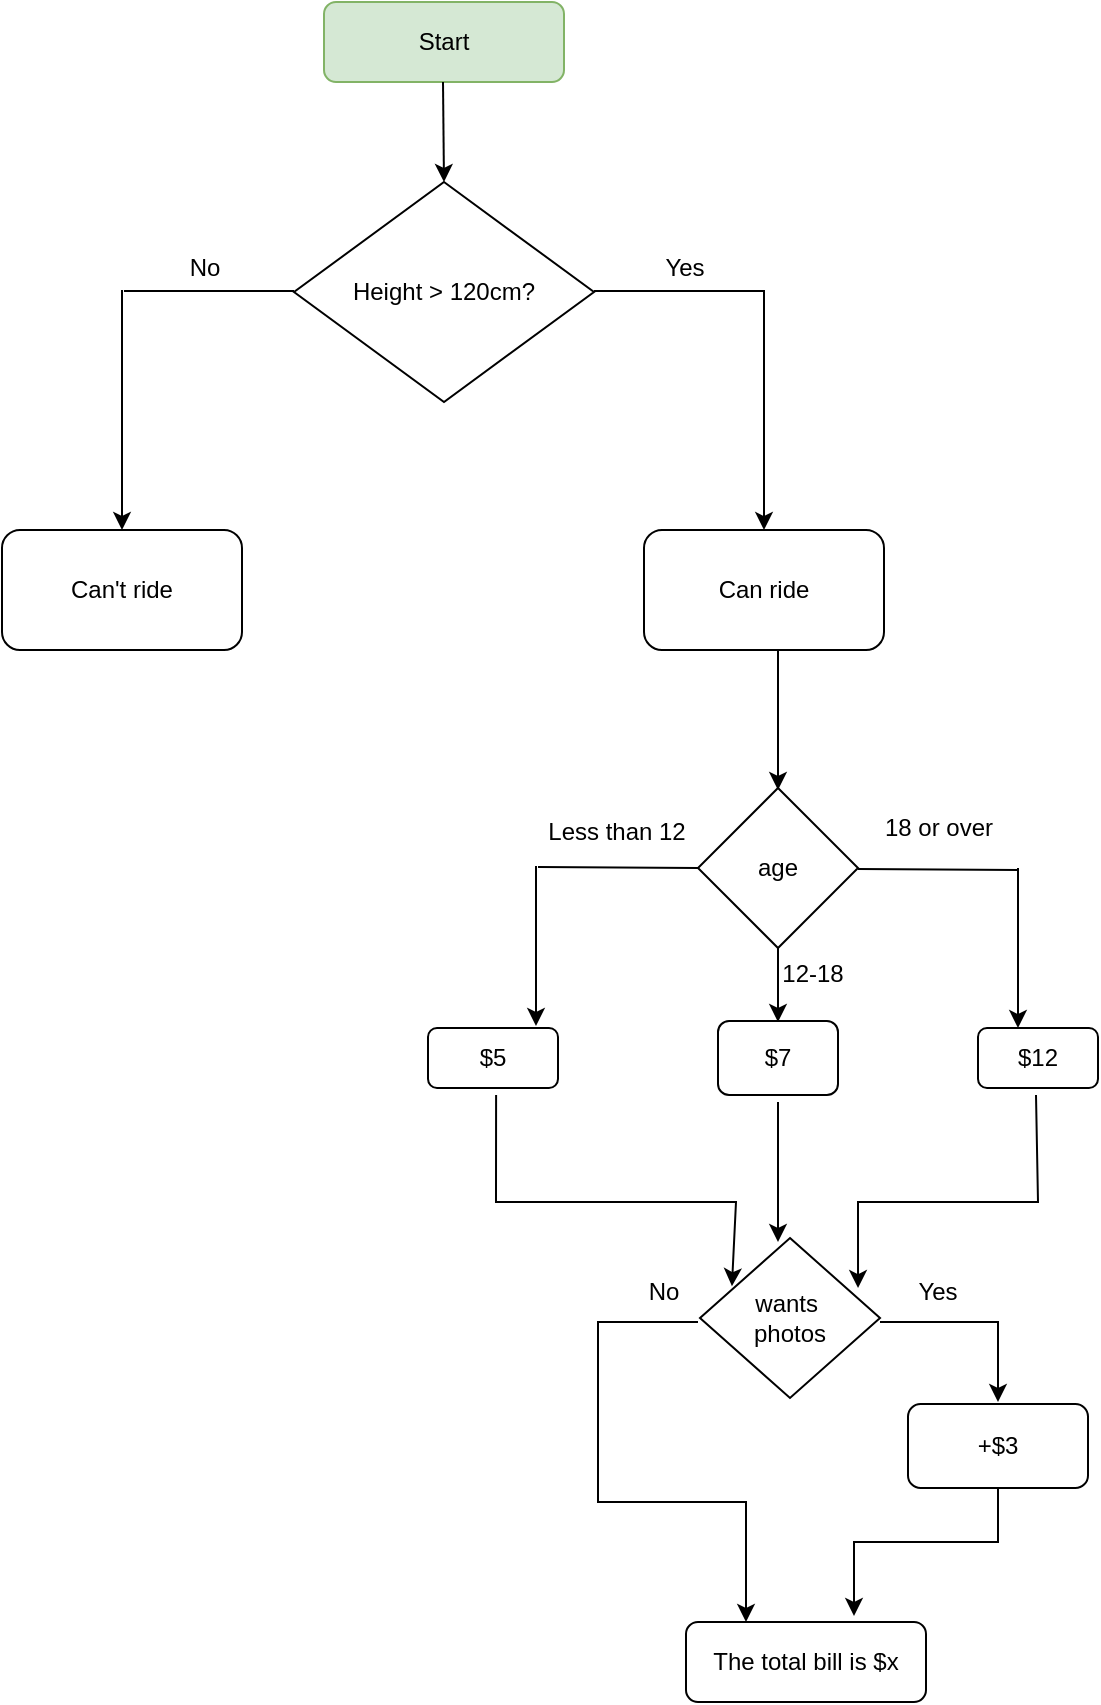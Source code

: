 <mxfile version="22.0.6" type="github">
  <diagram id="C5RBs43oDa-KdzZeNtuy" name="Page-1">
    <mxGraphModel dx="1434" dy="786" grid="1" gridSize="10" guides="1" tooltips="1" connect="1" arrows="1" fold="1" page="1" pageScale="1" pageWidth="827" pageHeight="1169" math="0" shadow="0">
      <root>
        <mxCell id="WIyWlLk6GJQsqaUBKTNV-0" />
        <mxCell id="WIyWlLk6GJQsqaUBKTNV-1" parent="WIyWlLk6GJQsqaUBKTNV-0" />
        <mxCell id="lYftoGgIX5oQ5-9ptulI-0" value="Start" style="rounded=1;whiteSpace=wrap;html=1;fillColor=#d5e8d4;strokeColor=#82b366;" parent="WIyWlLk6GJQsqaUBKTNV-1" vertex="1">
          <mxGeometry x="203" y="80" width="120" height="40" as="geometry" />
        </mxCell>
        <mxCell id="lYftoGgIX5oQ5-9ptulI-1" value="" style="endArrow=classic;html=1;rounded=0;" parent="WIyWlLk6GJQsqaUBKTNV-1" edge="1">
          <mxGeometry width="50" height="50" relative="1" as="geometry">
            <mxPoint x="262.5" y="120" as="sourcePoint" />
            <mxPoint x="263" y="170" as="targetPoint" />
          </mxGeometry>
        </mxCell>
        <mxCell id="lYftoGgIX5oQ5-9ptulI-2" value="Height &amp;gt; 120cm?" style="rhombus;whiteSpace=wrap;html=1;" parent="WIyWlLk6GJQsqaUBKTNV-1" vertex="1">
          <mxGeometry x="188" y="170" width="150" height="110" as="geometry" />
        </mxCell>
        <mxCell id="lYftoGgIX5oQ5-9ptulI-18" value="" style="endArrow=none;html=1;rounded=0;" parent="WIyWlLk6GJQsqaUBKTNV-1" edge="1">
          <mxGeometry width="50" height="50" relative="1" as="geometry">
            <mxPoint x="338" y="224.5" as="sourcePoint" />
            <mxPoint x="423" y="224.5" as="targetPoint" />
          </mxGeometry>
        </mxCell>
        <mxCell id="lYftoGgIX5oQ5-9ptulI-19" value="" style="endArrow=classic;html=1;rounded=0;" parent="WIyWlLk6GJQsqaUBKTNV-1" edge="1">
          <mxGeometry width="50" height="50" relative="1" as="geometry">
            <mxPoint x="423" y="224" as="sourcePoint" />
            <mxPoint x="423" y="344" as="targetPoint" />
          </mxGeometry>
        </mxCell>
        <mxCell id="lYftoGgIX5oQ5-9ptulI-20" value="Yes" style="text;html=1;align=center;verticalAlign=middle;resizable=0;points=[];autosize=1;strokeColor=none;fillColor=none;" parent="WIyWlLk6GJQsqaUBKTNV-1" vertex="1">
          <mxGeometry x="363" y="198" width="40" height="30" as="geometry" />
        </mxCell>
        <mxCell id="lYftoGgIX5oQ5-9ptulI-21" value="Can ride" style="rounded=1;whiteSpace=wrap;html=1;" parent="WIyWlLk6GJQsqaUBKTNV-1" vertex="1">
          <mxGeometry x="363" y="344" width="120" height="60" as="geometry" />
        </mxCell>
        <mxCell id="lYftoGgIX5oQ5-9ptulI-22" value="" style="endArrow=none;html=1;rounded=0;" parent="WIyWlLk6GJQsqaUBKTNV-1" edge="1">
          <mxGeometry width="50" height="50" relative="1" as="geometry">
            <mxPoint x="103" y="224.5" as="sourcePoint" />
            <mxPoint x="188" y="224.5" as="targetPoint" />
          </mxGeometry>
        </mxCell>
        <mxCell id="lYftoGgIX5oQ5-9ptulI-23" value="" style="endArrow=classic;html=1;rounded=0;" parent="WIyWlLk6GJQsqaUBKTNV-1" edge="1">
          <mxGeometry width="50" height="50" relative="1" as="geometry">
            <mxPoint x="102" y="224" as="sourcePoint" />
            <mxPoint x="102" y="344" as="targetPoint" />
          </mxGeometry>
        </mxCell>
        <mxCell id="lYftoGgIX5oQ5-9ptulI-24" value="Can&#39;t ride" style="rounded=1;whiteSpace=wrap;html=1;" parent="WIyWlLk6GJQsqaUBKTNV-1" vertex="1">
          <mxGeometry x="42" y="344" width="120" height="60" as="geometry" />
        </mxCell>
        <mxCell id="lYftoGgIX5oQ5-9ptulI-25" value="No" style="text;html=1;align=center;verticalAlign=middle;resizable=0;points=[];autosize=1;strokeColor=none;fillColor=none;" parent="WIyWlLk6GJQsqaUBKTNV-1" vertex="1">
          <mxGeometry x="123" y="198" width="40" height="30" as="geometry" />
        </mxCell>
        <mxCell id="lYftoGgIX5oQ5-9ptulI-26" value="" style="endArrow=classic;html=1;rounded=0;" parent="WIyWlLk6GJQsqaUBKTNV-1" edge="1">
          <mxGeometry width="50" height="50" relative="1" as="geometry">
            <mxPoint x="430" y="404" as="sourcePoint" />
            <mxPoint x="430" y="474" as="targetPoint" />
          </mxGeometry>
        </mxCell>
        <mxCell id="lYftoGgIX5oQ5-9ptulI-27" value="age" style="rhombus;whiteSpace=wrap;html=1;" parent="WIyWlLk6GJQsqaUBKTNV-1" vertex="1">
          <mxGeometry x="390" y="473" width="80" height="80" as="geometry" />
        </mxCell>
        <mxCell id="lYftoGgIX5oQ5-9ptulI-28" value="" style="endArrow=none;html=1;rounded=0;" parent="WIyWlLk6GJQsqaUBKTNV-1" edge="1">
          <mxGeometry width="50" height="50" relative="1" as="geometry">
            <mxPoint x="470" y="513.5" as="sourcePoint" />
            <mxPoint x="550" y="514" as="targetPoint" />
          </mxGeometry>
        </mxCell>
        <mxCell id="lYftoGgIX5oQ5-9ptulI-29" value="" style="endArrow=classic;html=1;rounded=0;" parent="WIyWlLk6GJQsqaUBKTNV-1" edge="1">
          <mxGeometry width="50" height="50" relative="1" as="geometry">
            <mxPoint x="550" y="513" as="sourcePoint" />
            <mxPoint x="550" y="593" as="targetPoint" />
          </mxGeometry>
        </mxCell>
        <mxCell id="lYftoGgIX5oQ5-9ptulI-30" value="18 or over" style="text;html=1;align=center;verticalAlign=middle;resizable=0;points=[];autosize=1;strokeColor=none;fillColor=none;" parent="WIyWlLk6GJQsqaUBKTNV-1" vertex="1">
          <mxGeometry x="470" y="478" width="80" height="30" as="geometry" />
        </mxCell>
        <mxCell id="lYftoGgIX5oQ5-9ptulI-31" value="$12" style="rounded=1;whiteSpace=wrap;html=1;" parent="WIyWlLk6GJQsqaUBKTNV-1" vertex="1">
          <mxGeometry x="530" y="593" width="60" height="30" as="geometry" />
        </mxCell>
        <mxCell id="lYftoGgIX5oQ5-9ptulI-32" value="" style="endArrow=none;html=1;rounded=0;" parent="WIyWlLk6GJQsqaUBKTNV-1" edge="1">
          <mxGeometry width="50" height="50" relative="1" as="geometry">
            <mxPoint x="310" y="512.5" as="sourcePoint" />
            <mxPoint x="390" y="513" as="targetPoint" />
          </mxGeometry>
        </mxCell>
        <mxCell id="lYftoGgIX5oQ5-9ptulI-33" value="Less than 12" style="text;html=1;align=center;verticalAlign=middle;resizable=0;points=[];autosize=1;strokeColor=none;fillColor=none;" parent="WIyWlLk6GJQsqaUBKTNV-1" vertex="1">
          <mxGeometry x="304" y="480" width="90" height="30" as="geometry" />
        </mxCell>
        <mxCell id="lYftoGgIX5oQ5-9ptulI-34" value="" style="endArrow=classic;html=1;rounded=0;" parent="WIyWlLk6GJQsqaUBKTNV-1" edge="1">
          <mxGeometry width="50" height="50" relative="1" as="geometry">
            <mxPoint x="309" y="512" as="sourcePoint" />
            <mxPoint x="309" y="592" as="targetPoint" />
          </mxGeometry>
        </mxCell>
        <mxCell id="lYftoGgIX5oQ5-9ptulI-35" value="$5" style="rounded=1;whiteSpace=wrap;html=1;" parent="WIyWlLk6GJQsqaUBKTNV-1" vertex="1">
          <mxGeometry x="255" y="593" width="65" height="30" as="geometry" />
        </mxCell>
        <mxCell id="lYftoGgIX5oQ5-9ptulI-36" value="" style="endArrow=classic;html=1;rounded=0;" parent="WIyWlLk6GJQsqaUBKTNV-1" edge="1">
          <mxGeometry width="50" height="50" relative="1" as="geometry">
            <mxPoint x="430" y="553" as="sourcePoint" />
            <mxPoint x="430" y="590" as="targetPoint" />
          </mxGeometry>
        </mxCell>
        <mxCell id="lYftoGgIX5oQ5-9ptulI-37" value="12-18" style="text;html=1;align=center;verticalAlign=middle;resizable=0;points=[];autosize=1;strokeColor=none;fillColor=none;" parent="WIyWlLk6GJQsqaUBKTNV-1" vertex="1">
          <mxGeometry x="422" y="551" width="50" height="30" as="geometry" />
        </mxCell>
        <mxCell id="lYftoGgIX5oQ5-9ptulI-38" value="$7" style="rounded=1;whiteSpace=wrap;html=1;" parent="WIyWlLk6GJQsqaUBKTNV-1" vertex="1">
          <mxGeometry x="400" y="589.5" width="60" height="37" as="geometry" />
        </mxCell>
        <mxCell id="3XBPwDAYjoDph5fOzjt7-0" value="wants&amp;nbsp;&lt;br&gt;photos" style="rhombus;whiteSpace=wrap;html=1;" vertex="1" parent="WIyWlLk6GJQsqaUBKTNV-1">
          <mxGeometry x="391" y="698" width="90" height="80" as="geometry" />
        </mxCell>
        <mxCell id="3XBPwDAYjoDph5fOzjt7-1" value="" style="endArrow=classic;html=1;rounded=0;" edge="1" parent="WIyWlLk6GJQsqaUBKTNV-1">
          <mxGeometry width="50" height="50" relative="1" as="geometry">
            <mxPoint x="430" y="630" as="sourcePoint" />
            <mxPoint x="430" y="700" as="targetPoint" />
          </mxGeometry>
        </mxCell>
        <mxCell id="3XBPwDAYjoDph5fOzjt7-2" value="" style="endArrow=classic;html=1;rounded=0;" edge="1" parent="WIyWlLk6GJQsqaUBKTNV-1">
          <mxGeometry width="50" height="50" relative="1" as="geometry">
            <mxPoint x="289.05" y="626.5" as="sourcePoint" />
            <mxPoint x="406.959" y="722.091" as="targetPoint" />
            <Array as="points">
              <mxPoint x="289" y="680" />
              <mxPoint x="409" y="680" />
            </Array>
          </mxGeometry>
        </mxCell>
        <mxCell id="3XBPwDAYjoDph5fOzjt7-4" value="" style="endArrow=classic;html=1;rounded=0;entryX=0.878;entryY=0.313;entryDx=0;entryDy=0;entryPerimeter=0;" edge="1" parent="WIyWlLk6GJQsqaUBKTNV-1" target="3XBPwDAYjoDph5fOzjt7-0">
          <mxGeometry width="50" height="50" relative="1" as="geometry">
            <mxPoint x="559" y="626.5" as="sourcePoint" />
            <mxPoint x="470" y="710" as="targetPoint" />
            <Array as="points">
              <mxPoint x="560" y="680" />
              <mxPoint x="470" y="680" />
            </Array>
          </mxGeometry>
        </mxCell>
        <mxCell id="3XBPwDAYjoDph5fOzjt7-5" value="The total bill is $x" style="rounded=1;whiteSpace=wrap;html=1;" vertex="1" parent="WIyWlLk6GJQsqaUBKTNV-1">
          <mxGeometry x="384" y="890" width="120" height="40" as="geometry" />
        </mxCell>
        <mxCell id="3XBPwDAYjoDph5fOzjt7-6" value="" style="endArrow=classic;html=1;rounded=0;entryX=0.25;entryY=0;entryDx=0;entryDy=0;" edge="1" parent="WIyWlLk6GJQsqaUBKTNV-1" target="3XBPwDAYjoDph5fOzjt7-5">
          <mxGeometry width="50" height="50" relative="1" as="geometry">
            <mxPoint x="390" y="740" as="sourcePoint" />
            <mxPoint x="320" y="830" as="targetPoint" />
            <Array as="points">
              <mxPoint x="340" y="740" />
              <mxPoint x="340" y="830" />
              <mxPoint x="414" y="830" />
            </Array>
          </mxGeometry>
        </mxCell>
        <mxCell id="3XBPwDAYjoDph5fOzjt7-8" value="+$3" style="rounded=1;whiteSpace=wrap;html=1;" vertex="1" parent="WIyWlLk6GJQsqaUBKTNV-1">
          <mxGeometry x="495" y="781" width="90" height="42" as="geometry" />
        </mxCell>
        <mxCell id="3XBPwDAYjoDph5fOzjt7-9" value="" style="endArrow=classic;html=1;rounded=0;" edge="1" parent="WIyWlLk6GJQsqaUBKTNV-1">
          <mxGeometry width="50" height="50" relative="1" as="geometry">
            <mxPoint x="481" y="740" as="sourcePoint" />
            <mxPoint x="540" y="780" as="targetPoint" />
            <Array as="points">
              <mxPoint x="540" y="740" />
            </Array>
          </mxGeometry>
        </mxCell>
        <mxCell id="3XBPwDAYjoDph5fOzjt7-10" value="" style="endArrow=classic;html=1;rounded=0;entryX=0.7;entryY=-0.075;entryDx=0;entryDy=0;entryPerimeter=0;" edge="1" parent="WIyWlLk6GJQsqaUBKTNV-1" target="3XBPwDAYjoDph5fOzjt7-5">
          <mxGeometry width="50" height="50" relative="1" as="geometry">
            <mxPoint x="540" y="823" as="sourcePoint" />
            <mxPoint x="570" y="903" as="targetPoint" />
            <Array as="points">
              <mxPoint x="540" y="850" />
              <mxPoint x="468" y="850" />
            </Array>
          </mxGeometry>
        </mxCell>
        <mxCell id="3XBPwDAYjoDph5fOzjt7-11" value="Yes" style="text;html=1;strokeColor=none;fillColor=none;align=center;verticalAlign=middle;whiteSpace=wrap;rounded=0;" vertex="1" parent="WIyWlLk6GJQsqaUBKTNV-1">
          <mxGeometry x="480" y="710" width="60" height="30" as="geometry" />
        </mxCell>
        <mxCell id="3XBPwDAYjoDph5fOzjt7-12" value="No" style="text;html=1;strokeColor=none;fillColor=none;align=center;verticalAlign=middle;whiteSpace=wrap;rounded=0;" vertex="1" parent="WIyWlLk6GJQsqaUBKTNV-1">
          <mxGeometry x="343" y="710" width="60" height="30" as="geometry" />
        </mxCell>
      </root>
    </mxGraphModel>
  </diagram>
</mxfile>
